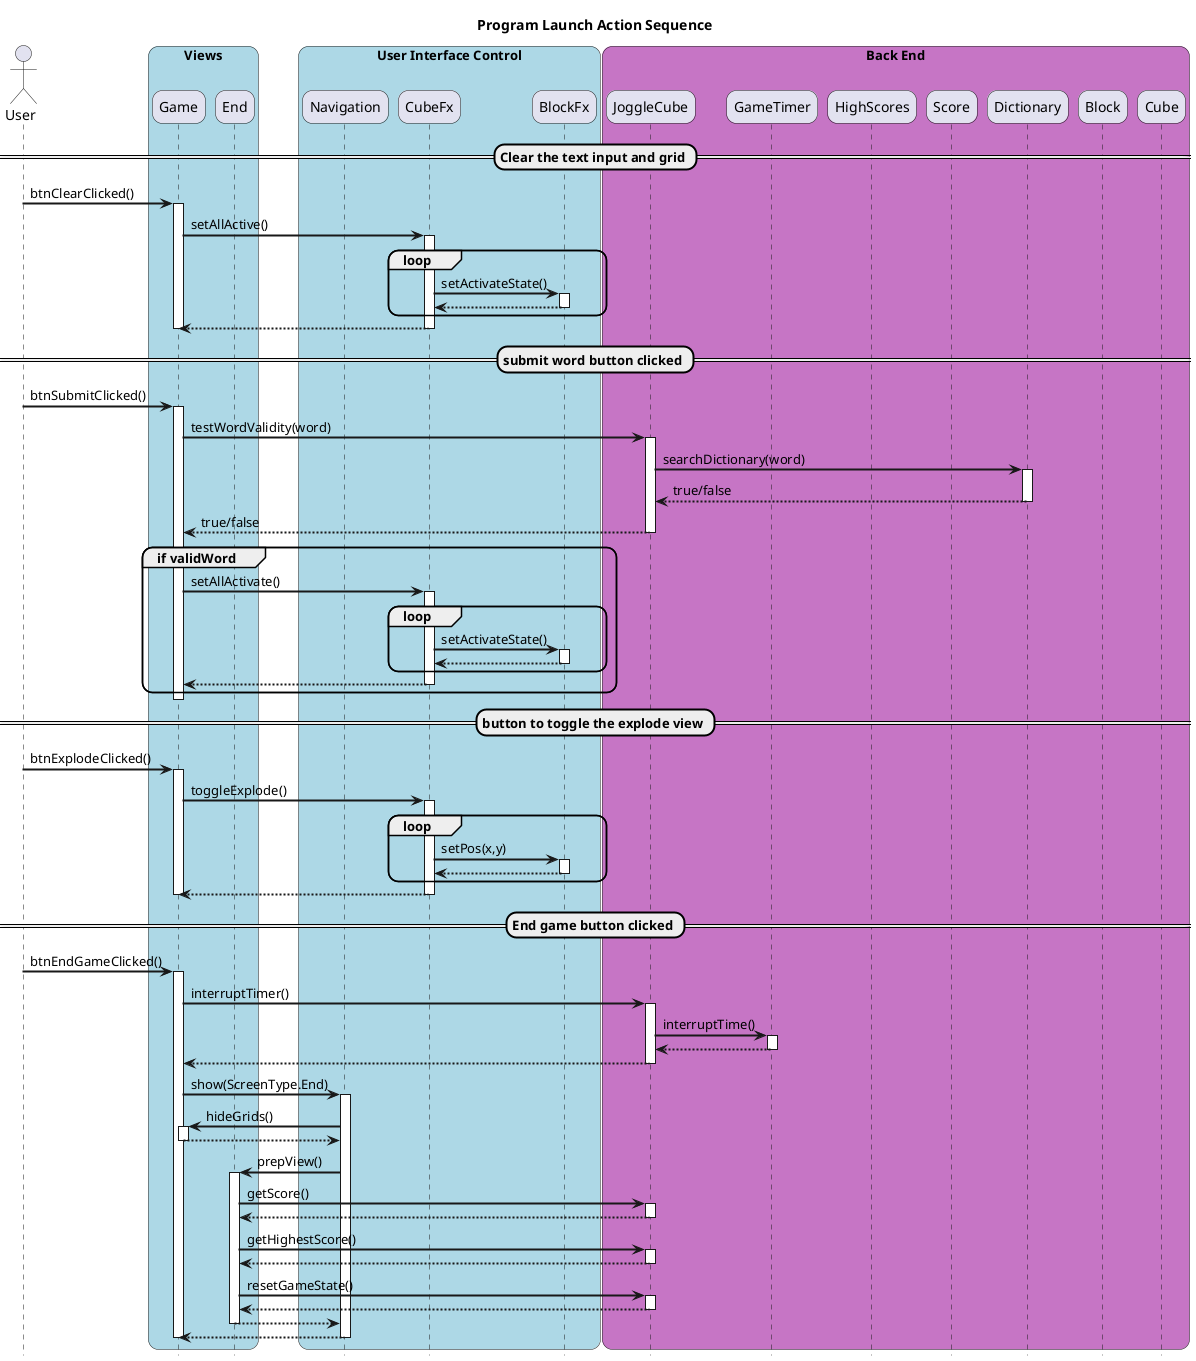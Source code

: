 @startuml
hide footbox

title Program Launch Action Sequence

skinparam sequenceArrowThickness 2
skinparam roundcorner 20
skinparam maxmessagesize 60


actor User

box "Views" #LightBlue

participant Game
participant End

end box

box "User Interface Control" #LightBlue

participant Navigation
participant CubeFx
participant BlockFx


end box


box "Back End" #c675c5

participant JoggleCube
participant GameTimer
participant HighScores
participant Score
participant Dictionary
participant Block
participant Cube
end box

== Clear the text input and grid ==

User -> Game : btnClearClicked()
activate Game
    Game -> CubeFx : setAllActive()
    activate CubeFx
        loop
            CubeFx -> BlockFx : setActivateState()
            activate BlockFx
                BlockFx --> CubeFx
            deactivate BlockFx
        end
        CubeFx --> Game
    deactivate CubeFx
deactivate Game

== submit word button clicked ==

User -> Game : btnSubmitClicked()
activate Game
    Game -> JoggleCube : testWordValidity(word)
    activate JoggleCube
        JoggleCube -> Dictionary : searchDictionary(word)
        activate Dictionary
            Dictionary --> JoggleCube : true/false
        deactivate Dictionary
        JoggleCube --> Game : true/false
    deactivate JoggleCube

    group if validWord
        Game -> CubeFx : setAllActivate()
        activate CubeFx
            loop
                CubeFx -> BlockFx : setActivateState()
                activate BlockFx
                        BlockFx --> CubeFx
                deactivate BlockFx
            end
            CubeFx --> Game
        deactivate CubeFx
    end
deactivate Game

== button to toggle the explode view ==

User -> Game : btnExplodeClicked()
activate Game
    Game -> CubeFx : toggleExplode()
    activate CubeFx
        loop
            CubeFx -> BlockFx : setPos(x,y)
            activate BlockFx
                BlockFx --> CubeFx
            deactivate BlockFx
        end
        CubeFx --> Game
    deactivate CubeFx
deactivate Game

== End game button clicked ==

User -> Game : btnEndGameClicked()
activate Game
    Game -> JoggleCube : interruptTimer()
    activate JoggleCube
        JoggleCube -> GameTimer : interruptTime()
        activate GameTimer
            GameTimer --> JoggleCube
        deactivate GameTimer
        JoggleCube --> Game
    deactivate JoggleCube
    Game -> Navigation : show(ScreenType.End)
    activate Navigation
        Navigation -> Game : hideGrids()
        activate Game
            Game --> Navigation
        deactivate Game
        Navigation -> End : prepView()
        activate End
            End -> JoggleCube : getScore()
            activate JoggleCube
                JoggleCube --> End
            deactivate JoggleCube
            End -> JoggleCube : getHighestScore()
            activate JoggleCube
                JoggleCube --> End
            deactivate JoggleCube
            End -> JoggleCube : resetGameState()
            activate JoggleCube
                JoggleCube --> End
            deactivate JoggleCube
            End --> Navigation
        deactivate End
        Navigation --> Game
    deactivate Navigation
deactivate Game

@enduml
